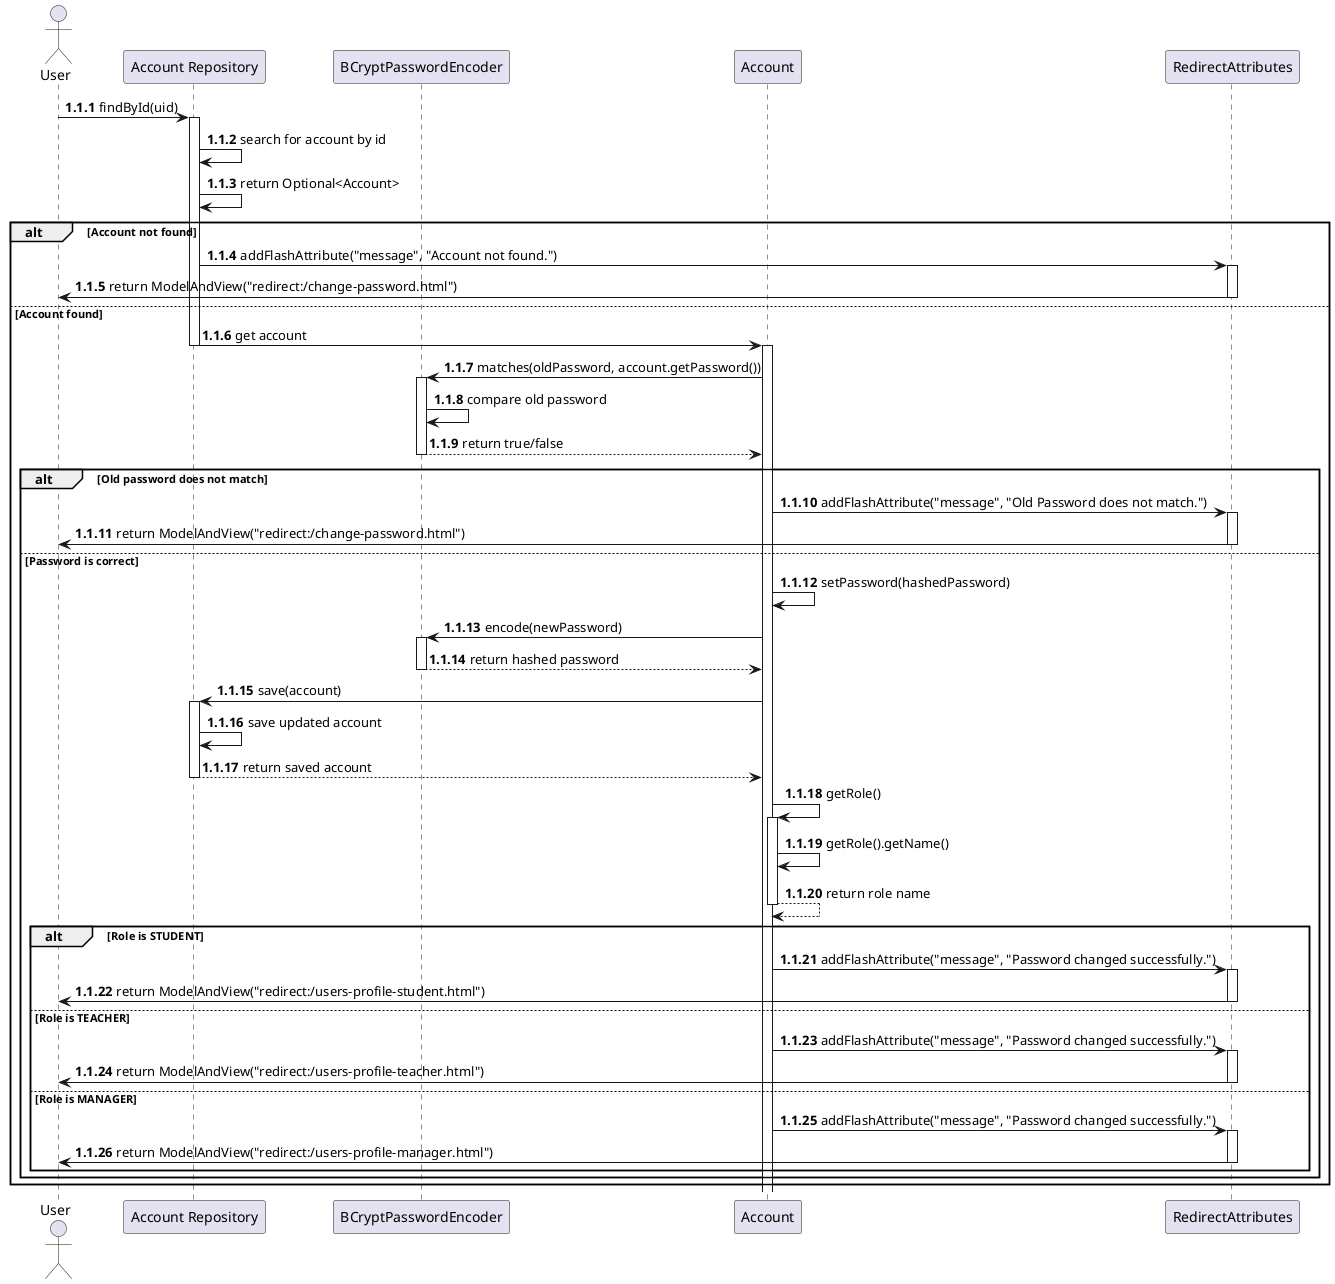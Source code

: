 @startuml
autonumber 1.1.1

actor User
participant "Account Repository" as AccountRepo
participant "BCryptPasswordEncoder" as BCryptEncoder
participant "Account" as Account
participant "RedirectAttributes" as RedirectAttributes


User -> AccountRepo : findById(uid)
activate AccountRepo
AccountRepo -> AccountRepo : search for account by id
AccountRepo -> AccountRepo : return Optional<Account>


alt Account not found

    AccountRepo -> RedirectAttributes : addFlashAttribute("message", "Account not found.")
    activate RedirectAttributes
    RedirectAttributes -> User : return ModelAndView("redirect:/change-password.html")
    deactivate RedirectAttributes
else Account found
    AccountRepo -> Account : get account
    deactivate AccountRepo

    activate Account
    Account -> BCryptEncoder : matches(oldPassword, account.getPassword())
    activate BCryptEncoder
    BCryptEncoder -> BCryptEncoder : compare old password
    BCryptEncoder --> Account : return true/false
    deactivate BCryptEncoder

    alt Old password does not match
        Account -> RedirectAttributes : addFlashAttribute("message", "Old Password does not match.")
        activate RedirectAttributes
        RedirectAttributes -> User : return ModelAndView("redirect:/change-password.html")
        deactivate RedirectAttributes
    else Password is correct
        Account -> Account : setPassword(hashedPassword)
        Account -> BCryptEncoder : encode(newPassword)
        activate BCryptEncoder
        BCryptEncoder --> Account : return hashed password
        deactivate BCryptEncoder
        Account -> AccountRepo : save(account)
        activate AccountRepo
        AccountRepo -> AccountRepo : save updated account
        AccountRepo --> Account : return saved account
        deactivate AccountRepo

        Account -> Account : getRole()
        activate Account
        Account -> Account : getRole().getName()
        Account --> Account : return role name
        deactivate Account

        alt Role is STUDENT
            Account -> RedirectAttributes : addFlashAttribute("message", "Password changed successfully.")
            activate RedirectAttributes
            RedirectAttributes -> User : return ModelAndView("redirect:/users-profile-student.html")
            deactivate RedirectAttributes
        else Role is TEACHER
            Account -> RedirectAttributes : addFlashAttribute("message", "Password changed successfully.")
            activate RedirectAttributes
            RedirectAttributes -> User : return ModelAndView("redirect:/users-profile-teacher.html")
            deactivate RedirectAttributes
        else Role is MANAGER
            Account -> RedirectAttributes : addFlashAttribute("message", "Password changed successfully.")
            activate RedirectAttributes
            RedirectAttributes -> User : return ModelAndView("redirect:/users-profile-manager.html")
            deactivate RedirectAttributes
        end
    end
end

@enduml

